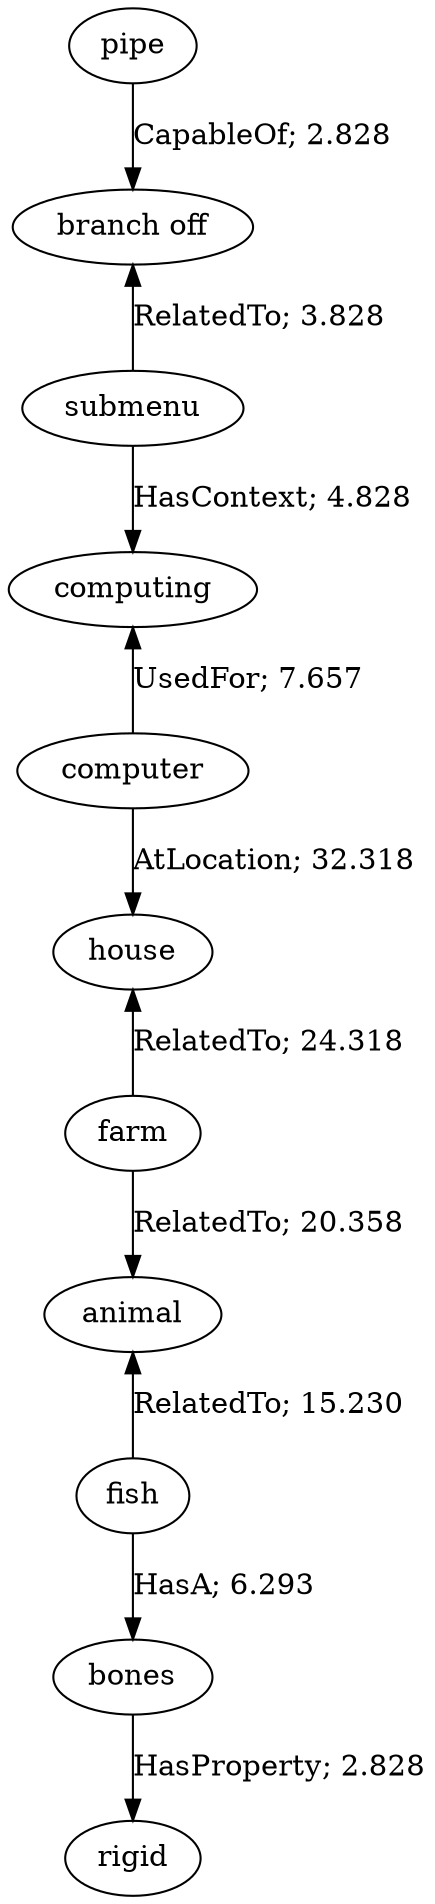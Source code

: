 // The path the concepts from "pipe" to "rigid".Path Length: 10; Weight Sum: 120.48794491481985; Average Weight: 12.048794491481985
digraph "6_a---pipe-rigid---PLen10_WSum120.488_WAvg12.049" {
	0 [label=pipe]
	1 [label="branch off"]
	2 [label=submenu]
	3 [label=computing]
	4 [label=computer]
	5 [label=house]
	6 [label=farm]
	7 [label=animal]
	8 [label=fish]
	9 [label=bones]
	10 [label=rigid]
	0 -> 1 [label="CapableOf; 2.828" dir=forward weight=2.828]
	1 -> 2 [label="RelatedTo; 3.828" dir=back weight=3.828]
	2 -> 3 [label="HasContext; 4.828" dir=forward weight=4.828]
	3 -> 4 [label="UsedFor; 7.657" dir=back weight=7.657]
	4 -> 5 [label="AtLocation; 32.318" dir=forward weight=32.318]
	5 -> 6 [label="RelatedTo; 24.318" dir=back weight=24.318]
	6 -> 7 [label="RelatedTo; 20.358" dir=forward weight=20.358]
	7 -> 8 [label="RelatedTo; 15.230" dir=back weight=15.230]
	8 -> 9 [label="HasA; 6.293" dir=forward weight=6.293]
	9 -> 10 [label="HasProperty; 2.828" dir=forward weight=2.828]
}

